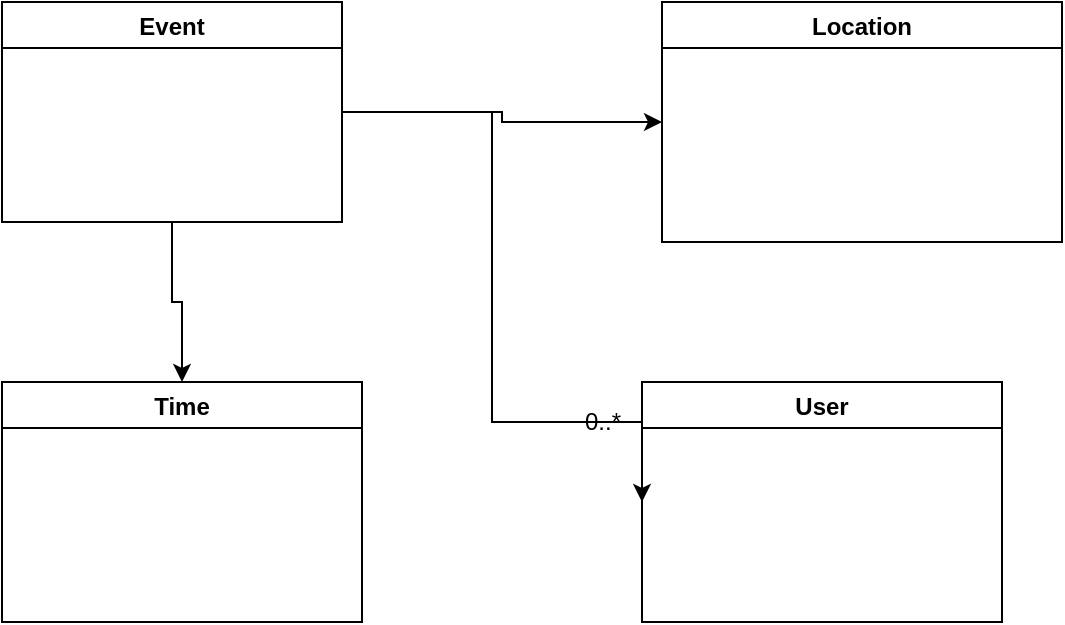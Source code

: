 <mxfile version="18.0.2" type="github">
  <diagram id="OnJ23Ht3TBIDX5-kmEjJ" name="Page-1">
    <mxGraphModel dx="1071" dy="849" grid="1" gridSize="10" guides="1" tooltips="1" connect="1" arrows="1" fold="1" page="1" pageScale="1" pageWidth="850" pageHeight="1100" math="0" shadow="0">
      <root>
        <mxCell id="0" />
        <mxCell id="1" parent="0" />
        <mxCell id="_bMz0Jp-3ezttYBKrqg0-11" style="edgeStyle=orthogonalEdgeStyle;rounded=0;orthogonalLoop=1;jettySize=auto;html=1;entryX=0;entryY=0.5;entryDx=0;entryDy=0;" edge="1" parent="1" source="_bMz0Jp-3ezttYBKrqg0-1" target="_bMz0Jp-3ezttYBKrqg0-9">
          <mxGeometry relative="1" as="geometry">
            <Array as="points">
              <mxPoint x="395" y="295" />
              <mxPoint x="395" y="450" />
              <mxPoint x="470" y="450" />
            </Array>
          </mxGeometry>
        </mxCell>
        <mxCell id="_bMz0Jp-3ezttYBKrqg0-13" style="edgeStyle=orthogonalEdgeStyle;rounded=0;orthogonalLoop=1;jettySize=auto;html=1;entryX=0;entryY=0.5;entryDx=0;entryDy=0;" edge="1" parent="1" source="_bMz0Jp-3ezttYBKrqg0-1" target="_bMz0Jp-3ezttYBKrqg0-4">
          <mxGeometry relative="1" as="geometry" />
        </mxCell>
        <mxCell id="_bMz0Jp-3ezttYBKrqg0-14" style="edgeStyle=orthogonalEdgeStyle;rounded=0;orthogonalLoop=1;jettySize=auto;html=1;entryX=0.5;entryY=0;entryDx=0;entryDy=0;" edge="1" parent="1" source="_bMz0Jp-3ezttYBKrqg0-1" target="_bMz0Jp-3ezttYBKrqg0-7">
          <mxGeometry relative="1" as="geometry" />
        </mxCell>
        <mxCell id="_bMz0Jp-3ezttYBKrqg0-1" value="Event" style="swimlane;" vertex="1" parent="1">
          <mxGeometry x="150" y="240" width="170" height="110" as="geometry" />
        </mxCell>
        <mxCell id="_bMz0Jp-3ezttYBKrqg0-4" value="Location" style="swimlane;" vertex="1" parent="1">
          <mxGeometry x="480" y="240" width="200" height="120" as="geometry" />
        </mxCell>
        <mxCell id="_bMz0Jp-3ezttYBKrqg0-7" value="Time" style="swimlane;" vertex="1" parent="1">
          <mxGeometry x="150" y="430" width="180" height="120" as="geometry" />
        </mxCell>
        <mxCell id="_bMz0Jp-3ezttYBKrqg0-9" value="User" style="swimlane;" vertex="1" parent="1">
          <mxGeometry x="470" y="430" width="180" height="120" as="geometry" />
        </mxCell>
        <mxCell id="_bMz0Jp-3ezttYBKrqg0-12" value="0..*" style="text;html=1;align=center;verticalAlign=middle;resizable=0;points=[];autosize=1;strokeColor=none;fillColor=none;" vertex="1" parent="1">
          <mxGeometry x="435" y="440" width="30" height="20" as="geometry" />
        </mxCell>
      </root>
    </mxGraphModel>
  </diagram>
</mxfile>
